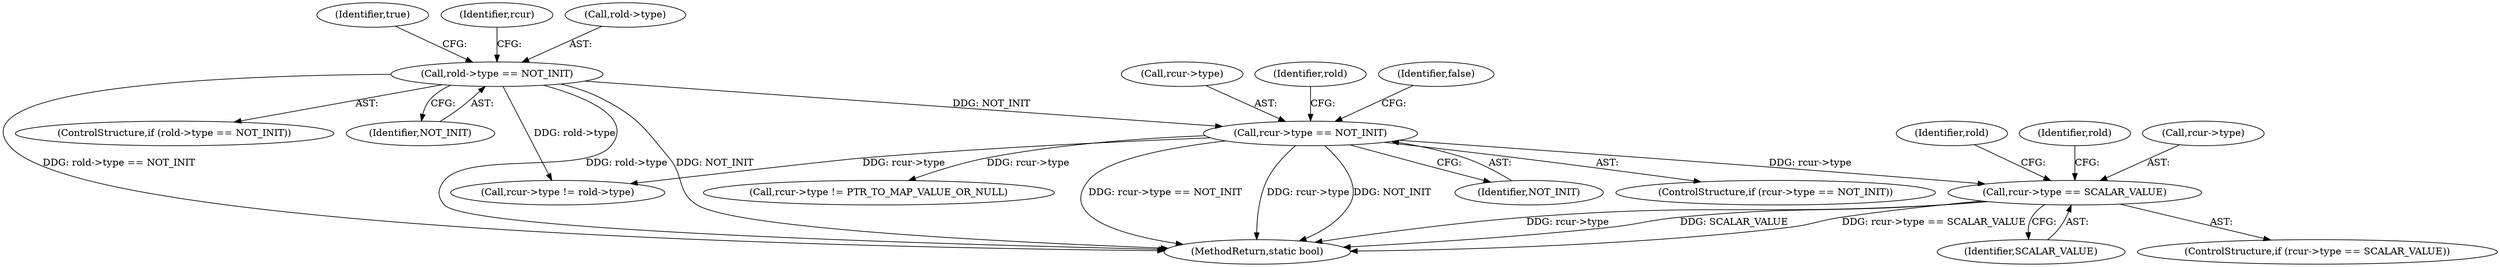 digraph "0_linux_179d1c5602997fef5a940c6ddcf31212cbfebd14@pointer" {
"1000153" [label="(Call,rcur->type == SCALAR_VALUE)"];
"1000139" [label="(Call,rcur->type == NOT_INIT)"];
"1000131" [label="(Call,rold->type == NOT_INIT)"];
"1000139" [label="(Call,rcur->type == NOT_INIT)"];
"1000307" [label="(MethodReturn,static bool)"];
"1000177" [label="(Identifier,rold)"];
"1000130" [label="(ControlStructure,if (rold->type == NOT_INIT))"];
"1000137" [label="(Identifier,true)"];
"1000143" [label="(Identifier,NOT_INIT)"];
"1000157" [label="(Identifier,SCALAR_VALUE)"];
"1000141" [label="(Identifier,rcur)"];
"1000140" [label="(Call,rcur->type)"];
"1000148" [label="(Identifier,rold)"];
"1000135" [label="(Identifier,NOT_INIT)"];
"1000138" [label="(ControlStructure,if (rcur->type == NOT_INIT))"];
"1000153" [label="(Call,rcur->type == SCALAR_VALUE)"];
"1000131" [label="(Call,rold->type == NOT_INIT)"];
"1000162" [label="(Identifier,rold)"];
"1000154" [label="(Call,rcur->type)"];
"1000152" [label="(ControlStructure,if (rcur->type == SCALAR_VALUE))"];
"1000132" [label="(Call,rold->type)"];
"1000145" [label="(Identifier,false)"];
"1000218" [label="(Call,rcur->type != PTR_TO_MAP_VALUE_OR_NULL)"];
"1000239" [label="(Call,rcur->type != rold->type)"];
"1000153" -> "1000152"  [label="AST: "];
"1000153" -> "1000157"  [label="CFG: "];
"1000154" -> "1000153"  [label="AST: "];
"1000157" -> "1000153"  [label="AST: "];
"1000162" -> "1000153"  [label="CFG: "];
"1000177" -> "1000153"  [label="CFG: "];
"1000153" -> "1000307"  [label="DDG: rcur->type"];
"1000153" -> "1000307"  [label="DDG: SCALAR_VALUE"];
"1000153" -> "1000307"  [label="DDG: rcur->type == SCALAR_VALUE"];
"1000139" -> "1000153"  [label="DDG: rcur->type"];
"1000139" -> "1000138"  [label="AST: "];
"1000139" -> "1000143"  [label="CFG: "];
"1000140" -> "1000139"  [label="AST: "];
"1000143" -> "1000139"  [label="AST: "];
"1000145" -> "1000139"  [label="CFG: "];
"1000148" -> "1000139"  [label="CFG: "];
"1000139" -> "1000307"  [label="DDG: rcur->type == NOT_INIT"];
"1000139" -> "1000307"  [label="DDG: rcur->type"];
"1000139" -> "1000307"  [label="DDG: NOT_INIT"];
"1000131" -> "1000139"  [label="DDG: NOT_INIT"];
"1000139" -> "1000218"  [label="DDG: rcur->type"];
"1000139" -> "1000239"  [label="DDG: rcur->type"];
"1000131" -> "1000130"  [label="AST: "];
"1000131" -> "1000135"  [label="CFG: "];
"1000132" -> "1000131"  [label="AST: "];
"1000135" -> "1000131"  [label="AST: "];
"1000137" -> "1000131"  [label="CFG: "];
"1000141" -> "1000131"  [label="CFG: "];
"1000131" -> "1000307"  [label="DDG: rold->type"];
"1000131" -> "1000307"  [label="DDG: NOT_INIT"];
"1000131" -> "1000307"  [label="DDG: rold->type == NOT_INIT"];
"1000131" -> "1000239"  [label="DDG: rold->type"];
}
